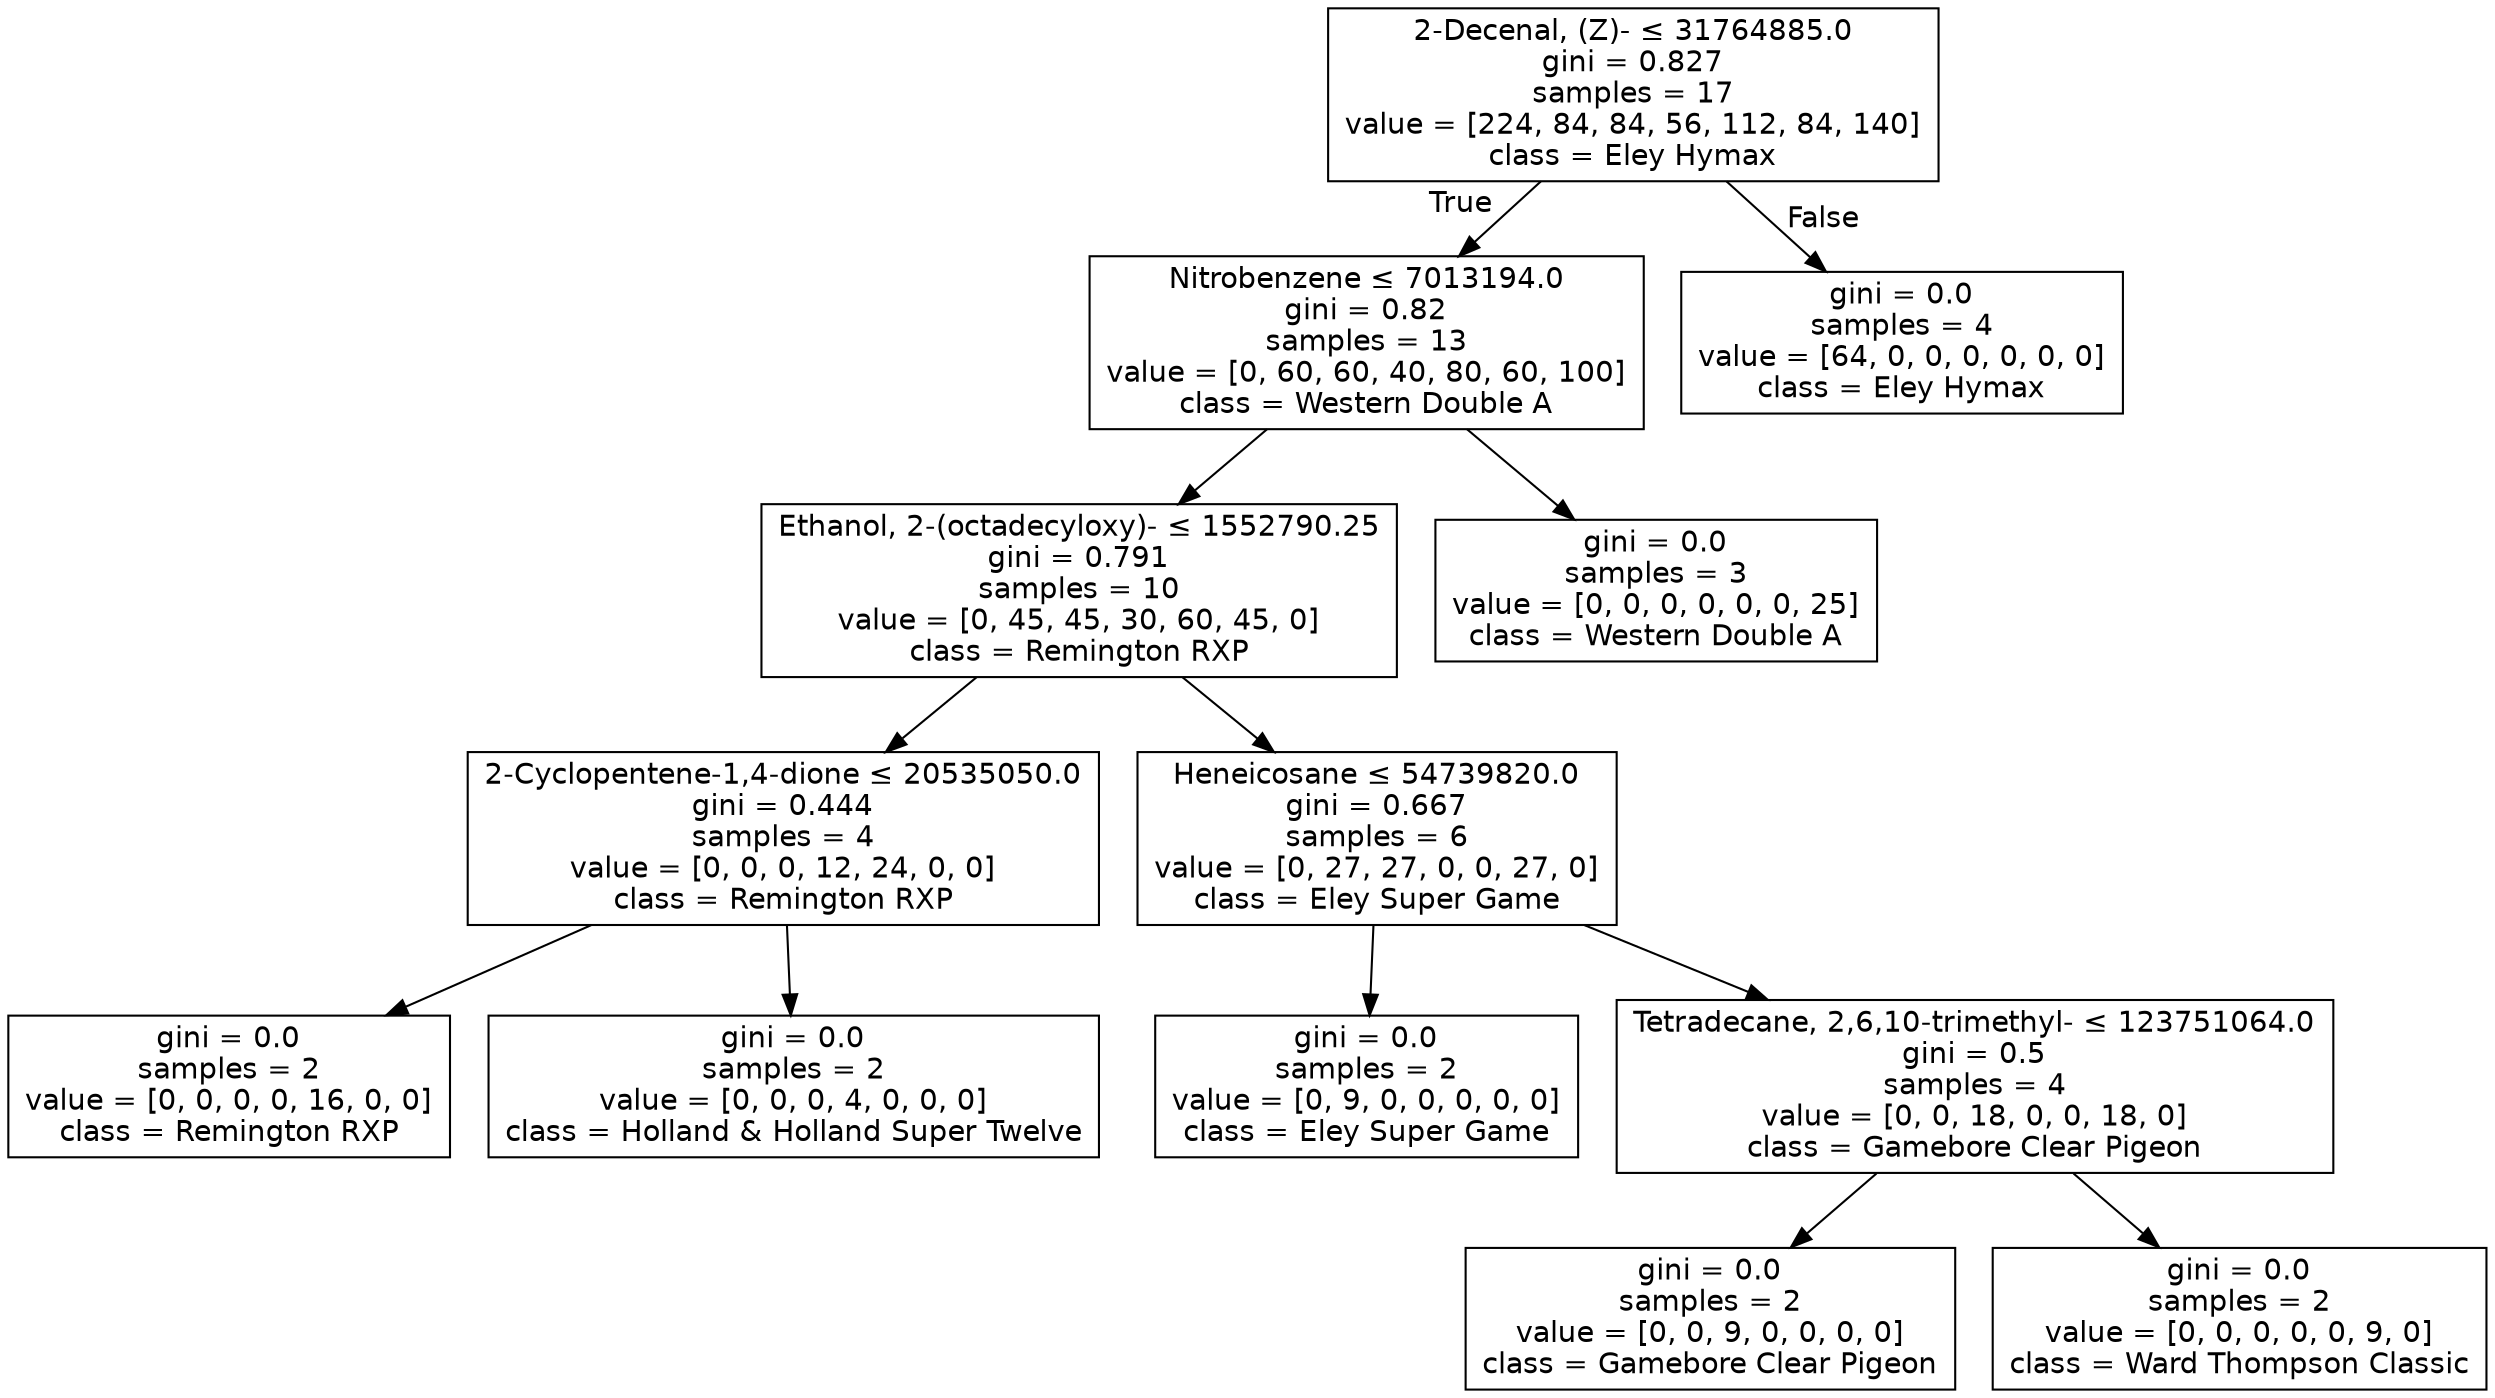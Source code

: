 digraph Tree {
node [shape=box, fontname="helvetica"] ;
edge [fontname="helvetica"] ;
0 [label=<2-Decenal, (Z)- &le; 31764885.0<br/>gini = 0.827<br/>samples = 17<br/>value = [224, 84, 84, 56, 112, 84, 140]<br/>class = Eley Hymax>] ;
1 [label=<Nitrobenzene &le; 7013194.0<br/>gini = 0.82<br/>samples = 13<br/>value = [0, 60, 60, 40, 80, 60, 100]<br/>class = Western Double A>] ;
0 -> 1 [labeldistance=2.5, labelangle=45, headlabel="True"] ;
2 [label=<Ethanol, 2-(octadecyloxy)- &le; 1552790.25<br/>gini = 0.791<br/>samples = 10<br/>value = [0, 45, 45, 30, 60, 45, 0]<br/>class = Remington RXP>] ;
1 -> 2 ;
3 [label=<2-Cyclopentene-1,4-dione &le; 20535050.0<br/>gini = 0.444<br/>samples = 4<br/>value = [0, 0, 0, 12, 24, 0, 0]<br/>class = Remington RXP>] ;
2 -> 3 ;
4 [label=<gini = 0.0<br/>samples = 2<br/>value = [0, 0, 0, 0, 16, 0, 0]<br/>class = Remington RXP>] ;
3 -> 4 ;
5 [label=<gini = 0.0<br/>samples = 2<br/>value = [0, 0, 0, 4, 0, 0, 0]<br/>class = Holland &amp; Holland Super Twelve>] ;
3 -> 5 ;
6 [label=<Heneicosane &le; 54739820.0<br/>gini = 0.667<br/>samples = 6<br/>value = [0, 27, 27, 0, 0, 27, 0]<br/>class = Eley Super Game>] ;
2 -> 6 ;
7 [label=<gini = 0.0<br/>samples = 2<br/>value = [0, 9, 0, 0, 0, 0, 0]<br/>class = Eley Super Game>] ;
6 -> 7 ;
8 [label=<Tetradecane, 2,6,10-trimethyl- &le; 123751064.0<br/>gini = 0.5<br/>samples = 4<br/>value = [0, 0, 18, 0, 0, 18, 0]<br/>class = Gamebore Clear Pigeon>] ;
6 -> 8 ;
9 [label=<gini = 0.0<br/>samples = 2<br/>value = [0, 0, 9, 0, 0, 0, 0]<br/>class = Gamebore Clear Pigeon>] ;
8 -> 9 ;
10 [label=<gini = 0.0<br/>samples = 2<br/>value = [0, 0, 0, 0, 0, 9, 0]<br/>class = Ward Thompson Classic>] ;
8 -> 10 ;
11 [label=<gini = 0.0<br/>samples = 3<br/>value = [0, 0, 0, 0, 0, 0, 25]<br/>class = Western Double A>] ;
1 -> 11 ;
12 [label=<gini = 0.0<br/>samples = 4<br/>value = [64, 0, 0, 0, 0, 0, 0]<br/>class = Eley Hymax>] ;
0 -> 12 [labeldistance=2.5, labelangle=-45, headlabel="False"] ;
}
